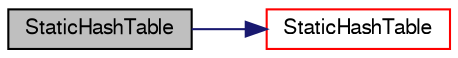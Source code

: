 digraph "StaticHashTable"
{
  bgcolor="transparent";
  edge [fontname="FreeSans",fontsize="10",labelfontname="FreeSans",labelfontsize="10"];
  node [fontname="FreeSans",fontsize="10",shape=record];
  rankdir="LR";
  Node92 [label="StaticHashTable",height=0.2,width=0.4,color="black", fillcolor="grey75", style="filled", fontcolor="black"];
  Node92 -> Node93 [color="midnightblue",fontsize="10",style="solid",fontname="FreeSans"];
  Node93 [label="StaticHashTable",height=0.2,width=0.4,color="red",URL="$a25738.html#aacb116b13732fa04eb4085d754da9e1d",tooltip="Construct given initial table size. "];
}
